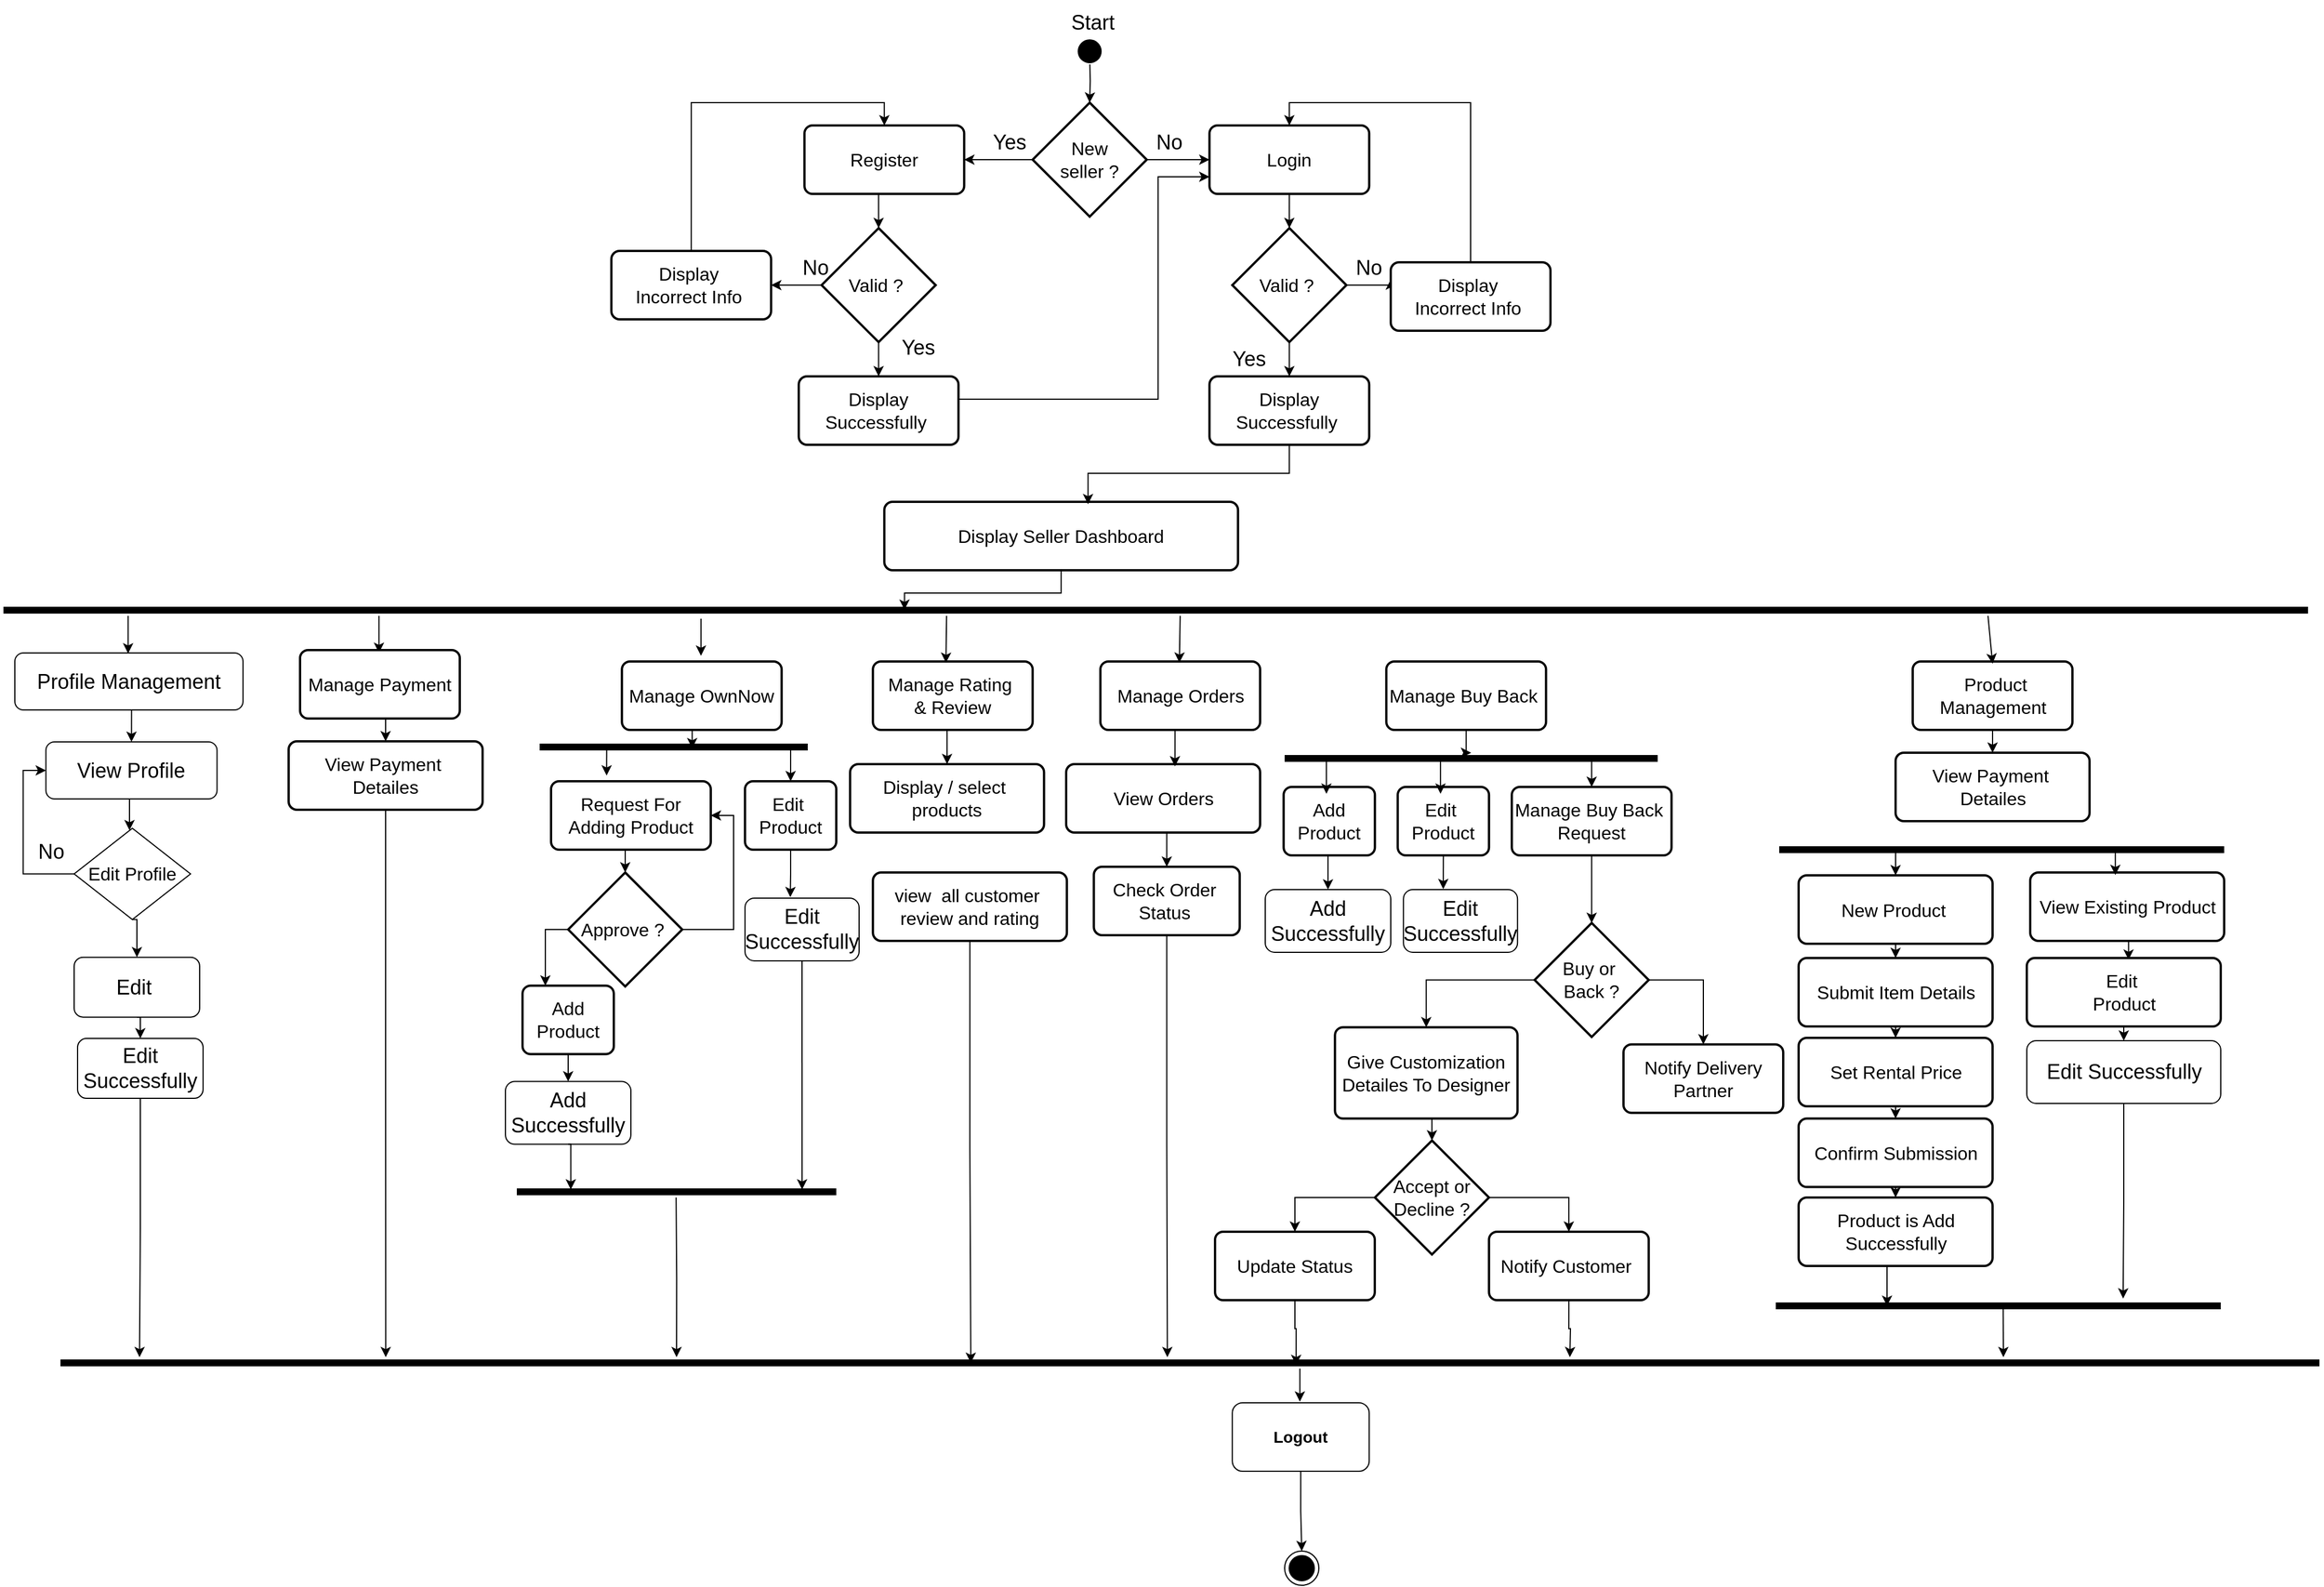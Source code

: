 <mxfile version="24.7.16">
  <diagram name="Page-1" id="Z8kk3zwDixGv1nsTDahD">
    <mxGraphModel dx="2023" dy="1713" grid="1" gridSize="10" guides="1" tooltips="1" connect="1" arrows="1" fold="1" page="1" pageScale="1" pageWidth="850" pageHeight="1100" math="0" shadow="0">
      <root>
        <mxCell id="0" />
        <mxCell id="1" parent="0" />
        <mxCell id="DK-hmXqmkWzHyK4ZF_Vy-1" value="" style="shape=line;html=1;strokeWidth=6;strokeColor=#000000;fillColor=#000000;" vertex="1" parent="1">
          <mxGeometry x="-410" y="520" width="2020" height="10" as="geometry" />
        </mxCell>
        <mxCell id="DK-hmXqmkWzHyK4ZF_Vy-10" value="" style="shape=line;html=1;strokeWidth=6;strokeColor=#000000;" vertex="1" parent="1">
          <mxGeometry x="-360" y="1180" width="1980" height="10" as="geometry" />
        </mxCell>
        <mxCell id="DK-hmXqmkWzHyK4ZF_Vy-46" style="edgeStyle=orthogonalEdgeStyle;rounded=0;orthogonalLoop=1;jettySize=auto;html=1;exitX=0.5;exitY=1;exitDx=0;exitDy=0;entryX=0.5;entryY=0;entryDx=0;entryDy=0;" edge="1" parent="1" source="DK-hmXqmkWzHyK4ZF_Vy-47" target="DK-hmXqmkWzHyK4ZF_Vy-101">
          <mxGeometry relative="1" as="geometry" />
        </mxCell>
        <mxCell id="DK-hmXqmkWzHyK4ZF_Vy-47" value="&lt;h3&gt;Logout&lt;/h3&gt;" style="rounded=1;whiteSpace=wrap;html=1;" vertex="1" parent="1">
          <mxGeometry x="667.12" y="1220" width="120" height="60" as="geometry" />
        </mxCell>
        <mxCell id="DK-hmXqmkWzHyK4ZF_Vy-101" value="" style="ellipse;html=1;shape=endState;fillColor=#000000;strokeColor=#000000;" vertex="1" parent="1">
          <mxGeometry x="713" y="1350" width="30" height="30" as="geometry" />
        </mxCell>
        <mxCell id="DK-hmXqmkWzHyK4ZF_Vy-240" style="edgeStyle=orthogonalEdgeStyle;rounded=0;orthogonalLoop=1;jettySize=auto;html=1;exitX=0.5;exitY=1;exitDx=0;exitDy=0;exitPerimeter=0;" edge="1" parent="1" target="DK-hmXqmkWzHyK4ZF_Vy-243">
          <mxGeometry relative="1" as="geometry">
            <mxPoint x="542.12" y="40" as="sourcePoint" />
          </mxGeometry>
        </mxCell>
        <mxCell id="DK-hmXqmkWzHyK4ZF_Vy-241" style="edgeStyle=orthogonalEdgeStyle;rounded=0;orthogonalLoop=1;jettySize=auto;html=1;exitX=0;exitY=0.5;exitDx=0;exitDy=0;exitPerimeter=0;entryX=1;entryY=0.5;entryDx=0;entryDy=0;" edge="1" parent="1" source="DK-hmXqmkWzHyK4ZF_Vy-243" target="DK-hmXqmkWzHyK4ZF_Vy-244">
          <mxGeometry relative="1" as="geometry" />
        </mxCell>
        <mxCell id="DK-hmXqmkWzHyK4ZF_Vy-242" style="edgeStyle=orthogonalEdgeStyle;rounded=0;orthogonalLoop=1;jettySize=auto;html=1;exitX=1;exitY=0.5;exitDx=0;exitDy=0;exitPerimeter=0;entryX=0;entryY=0.5;entryDx=0;entryDy=0;" edge="1" parent="1" source="DK-hmXqmkWzHyK4ZF_Vy-243" target="DK-hmXqmkWzHyK4ZF_Vy-246">
          <mxGeometry relative="1" as="geometry" />
        </mxCell>
        <mxCell id="DK-hmXqmkWzHyK4ZF_Vy-243" value="&lt;font size=&quot;3&quot;&gt;New&lt;/font&gt;&lt;div&gt;&lt;font size=&quot;3&quot;&gt;seller ?&lt;/font&gt;&lt;/div&gt;" style="strokeWidth=2;html=1;shape=mxgraph.flowchart.decision;whiteSpace=wrap;" vertex="1" parent="1">
          <mxGeometry x="492.12" y="80" width="100" height="100" as="geometry" />
        </mxCell>
        <mxCell id="DK-hmXqmkWzHyK4ZF_Vy-244" value="&lt;font size=&quot;3&quot;&gt;Register&lt;/font&gt;" style="rounded=1;whiteSpace=wrap;html=1;absoluteArcSize=1;arcSize=14;strokeWidth=2;" vertex="1" parent="1">
          <mxGeometry x="292.12" y="100" width="140" height="60" as="geometry" />
        </mxCell>
        <mxCell id="DK-hmXqmkWzHyK4ZF_Vy-245" style="edgeStyle=orthogonalEdgeStyle;rounded=0;orthogonalLoop=1;jettySize=auto;html=1;exitX=0.5;exitY=1;exitDx=0;exitDy=0;" edge="1" parent="1" source="DK-hmXqmkWzHyK4ZF_Vy-246" target="DK-hmXqmkWzHyK4ZF_Vy-256">
          <mxGeometry relative="1" as="geometry" />
        </mxCell>
        <mxCell id="DK-hmXqmkWzHyK4ZF_Vy-246" value="&lt;font size=&quot;3&quot;&gt;Login&lt;/font&gt;" style="rounded=1;whiteSpace=wrap;html=1;absoluteArcSize=1;arcSize=14;strokeWidth=2;" vertex="1" parent="1">
          <mxGeometry x="647.12" y="100" width="140" height="60" as="geometry" />
        </mxCell>
        <mxCell id="DK-hmXqmkWzHyK4ZF_Vy-247" style="edgeStyle=orthogonalEdgeStyle;rounded=0;orthogonalLoop=1;jettySize=auto;html=1;exitX=0.5;exitY=1;exitDx=0;exitDy=0;exitPerimeter=0;entryX=0.5;entryY=0;entryDx=0;entryDy=0;" edge="1" parent="1" source="DK-hmXqmkWzHyK4ZF_Vy-249" target="DK-hmXqmkWzHyK4ZF_Vy-251">
          <mxGeometry relative="1" as="geometry" />
        </mxCell>
        <mxCell id="DK-hmXqmkWzHyK4ZF_Vy-248" style="edgeStyle=orthogonalEdgeStyle;rounded=0;orthogonalLoop=1;jettySize=auto;html=1;exitX=0;exitY=0.5;exitDx=0;exitDy=0;exitPerimeter=0;entryX=1;entryY=0.5;entryDx=0;entryDy=0;" edge="1" parent="1" source="DK-hmXqmkWzHyK4ZF_Vy-249" target="DK-hmXqmkWzHyK4ZF_Vy-253">
          <mxGeometry relative="1" as="geometry" />
        </mxCell>
        <mxCell id="DK-hmXqmkWzHyK4ZF_Vy-249" value="&lt;font size=&quot;3&quot;&gt;Valid ?&amp;nbsp;&lt;/font&gt;" style="strokeWidth=2;html=1;shape=mxgraph.flowchart.decision;whiteSpace=wrap;" vertex="1" parent="1">
          <mxGeometry x="307.12" y="190" width="100" height="100" as="geometry" />
        </mxCell>
        <mxCell id="DK-hmXqmkWzHyK4ZF_Vy-250" style="edgeStyle=orthogonalEdgeStyle;rounded=0;orthogonalLoop=1;jettySize=auto;html=1;exitX=1;exitY=0.5;exitDx=0;exitDy=0;entryX=0;entryY=0.75;entryDx=0;entryDy=0;" edge="1" parent="1" source="DK-hmXqmkWzHyK4ZF_Vy-251" target="DK-hmXqmkWzHyK4ZF_Vy-246">
          <mxGeometry relative="1" as="geometry">
            <Array as="points">
              <mxPoint x="602.12" y="340" />
              <mxPoint x="602.12" y="145" />
            </Array>
          </mxGeometry>
        </mxCell>
        <mxCell id="DK-hmXqmkWzHyK4ZF_Vy-251" value="&lt;font size=&quot;3&quot;&gt;Display Successfully&amp;nbsp;&lt;/font&gt;" style="shape=label;html=1;strokeWidth=2;whiteSpace=wrap;rounded=1;arcSize=12;size=0.23;" vertex="1" parent="1">
          <mxGeometry x="287.12" y="320" width="140" height="60" as="geometry" />
        </mxCell>
        <mxCell id="DK-hmXqmkWzHyK4ZF_Vy-252" style="edgeStyle=orthogonalEdgeStyle;rounded=0;orthogonalLoop=1;jettySize=auto;html=1;exitX=0.5;exitY=0;exitDx=0;exitDy=0;entryX=0.5;entryY=0;entryDx=0;entryDy=0;" edge="1" parent="1" source="DK-hmXqmkWzHyK4ZF_Vy-253" target="DK-hmXqmkWzHyK4ZF_Vy-244">
          <mxGeometry relative="1" as="geometry" />
        </mxCell>
        <mxCell id="DK-hmXqmkWzHyK4ZF_Vy-253" value="&lt;font size=&quot;3&quot;&gt;Display&amp;nbsp;&lt;/font&gt;&lt;div&gt;&lt;font size=&quot;3&quot;&gt;Incorrect Info&amp;nbsp;&lt;/font&gt;&lt;/div&gt;" style="shape=label;html=1;strokeWidth=2;whiteSpace=wrap;rounded=1;arcSize=12;size=0.23;" vertex="1" parent="1">
          <mxGeometry x="122.87" y="210" width="140" height="60" as="geometry" />
        </mxCell>
        <mxCell id="DK-hmXqmkWzHyK4ZF_Vy-254" style="edgeStyle=orthogonalEdgeStyle;rounded=0;orthogonalLoop=1;jettySize=auto;html=1;exitX=0.5;exitY=1;exitDx=0;exitDy=0;exitPerimeter=0;entryX=0.5;entryY=0;entryDx=0;entryDy=0;" edge="1" parent="1" source="DK-hmXqmkWzHyK4ZF_Vy-256" target="DK-hmXqmkWzHyK4ZF_Vy-257">
          <mxGeometry relative="1" as="geometry" />
        </mxCell>
        <mxCell id="DK-hmXqmkWzHyK4ZF_Vy-255" style="edgeStyle=orthogonalEdgeStyle;rounded=0;orthogonalLoop=1;jettySize=auto;html=1;exitX=1;exitY=0.5;exitDx=0;exitDy=0;exitPerimeter=0;entryX=0;entryY=0.25;entryDx=0;entryDy=0;" edge="1" parent="1" source="DK-hmXqmkWzHyK4ZF_Vy-256" target="DK-hmXqmkWzHyK4ZF_Vy-259">
          <mxGeometry relative="1" as="geometry" />
        </mxCell>
        <mxCell id="DK-hmXqmkWzHyK4ZF_Vy-256" value="&lt;font size=&quot;3&quot;&gt;Valid ?&amp;nbsp;&lt;/font&gt;" style="strokeWidth=2;html=1;shape=mxgraph.flowchart.decision;whiteSpace=wrap;" vertex="1" parent="1">
          <mxGeometry x="667.12" y="190" width="100" height="100" as="geometry" />
        </mxCell>
        <mxCell id="DK-hmXqmkWzHyK4ZF_Vy-257" value="&lt;font size=&quot;3&quot;&gt;Display Successfully&amp;nbsp;&lt;/font&gt;" style="shape=label;html=1;strokeWidth=2;whiteSpace=wrap;rounded=1;arcSize=12;size=0.23;" vertex="1" parent="1">
          <mxGeometry x="647.12" y="320" width="140" height="60" as="geometry" />
        </mxCell>
        <mxCell id="DK-hmXqmkWzHyK4ZF_Vy-258" style="edgeStyle=orthogonalEdgeStyle;rounded=0;orthogonalLoop=1;jettySize=auto;html=1;exitX=0.5;exitY=0;exitDx=0;exitDy=0;entryX=0.5;entryY=0;entryDx=0;entryDy=0;" edge="1" parent="1" source="DK-hmXqmkWzHyK4ZF_Vy-259" target="DK-hmXqmkWzHyK4ZF_Vy-246">
          <mxGeometry relative="1" as="geometry" />
        </mxCell>
        <mxCell id="DK-hmXqmkWzHyK4ZF_Vy-259" value="&lt;font size=&quot;3&quot;&gt;Display&amp;nbsp;&lt;/font&gt;&lt;div&gt;&lt;font size=&quot;3&quot;&gt;Incorrect Info&amp;nbsp;&lt;/font&gt;&lt;/div&gt;" style="shape=label;html=1;strokeWidth=2;whiteSpace=wrap;rounded=1;arcSize=12;size=0.23;" vertex="1" parent="1">
          <mxGeometry x="806" y="220" width="140" height="60" as="geometry" />
        </mxCell>
        <mxCell id="DK-hmXqmkWzHyK4ZF_Vy-260" style="edgeStyle=orthogonalEdgeStyle;rounded=0;orthogonalLoop=1;jettySize=auto;html=1;exitX=0.5;exitY=1;exitDx=0;exitDy=0;entryX=0.5;entryY=0;entryDx=0;entryDy=0;entryPerimeter=0;" edge="1" parent="1" source="DK-hmXqmkWzHyK4ZF_Vy-244" target="DK-hmXqmkWzHyK4ZF_Vy-249">
          <mxGeometry relative="1" as="geometry" />
        </mxCell>
        <mxCell id="DK-hmXqmkWzHyK4ZF_Vy-261" value="&lt;font style=&quot;font-size: 18px;&quot;&gt;Yes&lt;/font&gt;" style="text;html=1;align=center;verticalAlign=middle;whiteSpace=wrap;rounded=0;" vertex="1" parent="1">
          <mxGeometry x="442.12" y="100" width="60" height="30" as="geometry" />
        </mxCell>
        <mxCell id="DK-hmXqmkWzHyK4ZF_Vy-262" value="&lt;font style=&quot;font-size: 18px;&quot;&gt;No&lt;/font&gt;" style="text;html=1;align=center;verticalAlign=middle;whiteSpace=wrap;rounded=0;" vertex="1" parent="1">
          <mxGeometry x="582.12" y="100" width="60" height="30" as="geometry" />
        </mxCell>
        <mxCell id="DK-hmXqmkWzHyK4ZF_Vy-263" value="&lt;font style=&quot;font-size: 18px;&quot;&gt;Yes&lt;/font&gt;" style="text;html=1;align=center;verticalAlign=middle;whiteSpace=wrap;rounded=0;" vertex="1" parent="1">
          <mxGeometry x="362.12" y="280" width="60" height="30" as="geometry" />
        </mxCell>
        <mxCell id="DK-hmXqmkWzHyK4ZF_Vy-264" value="&lt;font style=&quot;font-size: 18px;&quot;&gt;No&lt;/font&gt;" style="text;html=1;align=center;verticalAlign=middle;whiteSpace=wrap;rounded=0;" vertex="1" parent="1">
          <mxGeometry x="272.12" y="210" width="60" height="30" as="geometry" />
        </mxCell>
        <mxCell id="DK-hmXqmkWzHyK4ZF_Vy-265" value="&lt;font style=&quot;font-size: 18px;&quot;&gt;No&lt;/font&gt;" style="text;html=1;align=center;verticalAlign=middle;whiteSpace=wrap;rounded=0;" vertex="1" parent="1">
          <mxGeometry x="757.12" y="210" width="60" height="30" as="geometry" />
        </mxCell>
        <mxCell id="DK-hmXqmkWzHyK4ZF_Vy-266" value="&lt;font style=&quot;font-size: 18px;&quot;&gt;Yes&lt;/font&gt;" style="text;html=1;align=center;verticalAlign=middle;whiteSpace=wrap;rounded=0;" vertex="1" parent="1">
          <mxGeometry x="652.12" y="290" width="60" height="30" as="geometry" />
        </mxCell>
        <mxCell id="DK-hmXqmkWzHyK4ZF_Vy-267" value="&lt;font size=&quot;3&quot;&gt;Display Seller Dashboard&lt;/font&gt;" style="shape=label;html=1;strokeWidth=2;whiteSpace=wrap;rounded=1;arcSize=12;size=0.23;" vertex="1" parent="1">
          <mxGeometry x="362.12" y="430" width="310" height="60" as="geometry" />
        </mxCell>
        <mxCell id="DK-hmXqmkWzHyK4ZF_Vy-268" style="edgeStyle=orthogonalEdgeStyle;rounded=0;orthogonalLoop=1;jettySize=auto;html=1;exitX=0.5;exitY=1;exitDx=0;exitDy=0;entryX=0.576;entryY=0.035;entryDx=0;entryDy=0;entryPerimeter=0;" edge="1" parent="1" source="DK-hmXqmkWzHyK4ZF_Vy-257" target="DK-hmXqmkWzHyK4ZF_Vy-267">
          <mxGeometry relative="1" as="geometry" />
        </mxCell>
        <mxCell id="DK-hmXqmkWzHyK4ZF_Vy-271" value="" style="ellipse;html=1;shape=startState;fillColor=#000000;strokeColor=#FFFFFF;" vertex="1" parent="1">
          <mxGeometry x="527.12" y="20" width="30" height="30" as="geometry" />
        </mxCell>
        <mxCell id="DK-hmXqmkWzHyK4ZF_Vy-272" value="&lt;font style=&quot;font-size: 18px;&quot;&gt;Start&amp;nbsp;&lt;/font&gt;" style="text;html=1;align=center;verticalAlign=middle;resizable=0;points=[];autosize=1;strokeColor=none;fillColor=none;" vertex="1" parent="1">
          <mxGeometry x="512.12" y="-10" width="70" height="40" as="geometry" />
        </mxCell>
        <mxCell id="DK-hmXqmkWzHyK4ZF_Vy-294" value="&lt;font size=&quot;3&quot;&gt;Manage OwnNow&lt;/font&gt;" style="rounded=1;whiteSpace=wrap;html=1;absoluteArcSize=1;arcSize=14;strokeWidth=2;" vertex="1" parent="1">
          <mxGeometry x="132.12" y="570" width="140" height="60" as="geometry" />
        </mxCell>
        <mxCell id="DK-hmXqmkWzHyK4ZF_Vy-295" value="&lt;font size=&quot;3&quot;&gt;Request For&lt;/font&gt;&lt;div&gt;&lt;font size=&quot;3&quot;&gt;Adding Product&lt;/font&gt;&lt;/div&gt;" style="rounded=1;whiteSpace=wrap;html=1;absoluteArcSize=1;arcSize=14;strokeWidth=2;" vertex="1" parent="1">
          <mxGeometry x="70.0" y="675" width="140" height="60" as="geometry" />
        </mxCell>
        <mxCell id="DK-hmXqmkWzHyK4ZF_Vy-296" style="edgeStyle=orthogonalEdgeStyle;rounded=0;orthogonalLoop=1;jettySize=auto;html=1;exitX=0;exitY=0.5;exitDx=0;exitDy=0;exitPerimeter=0;entryX=0.25;entryY=0;entryDx=0;entryDy=0;" edge="1" parent="1" source="DK-hmXqmkWzHyK4ZF_Vy-298" target="DK-hmXqmkWzHyK4ZF_Vy-299">
          <mxGeometry relative="1" as="geometry">
            <mxPoint x="80" y="850" as="targetPoint" />
          </mxGeometry>
        </mxCell>
        <mxCell id="DK-hmXqmkWzHyK4ZF_Vy-297" style="edgeStyle=orthogonalEdgeStyle;rounded=0;orthogonalLoop=1;jettySize=auto;html=1;exitX=1;exitY=0.5;exitDx=0;exitDy=0;exitPerimeter=0;entryX=1;entryY=0.5;entryDx=0;entryDy=0;" edge="1" parent="1" source="DK-hmXqmkWzHyK4ZF_Vy-298" target="DK-hmXqmkWzHyK4ZF_Vy-295">
          <mxGeometry relative="1" as="geometry" />
        </mxCell>
        <mxCell id="DK-hmXqmkWzHyK4ZF_Vy-298" value="&lt;font size=&quot;3&quot;&gt;Approve ?&amp;nbsp;&lt;/font&gt;" style="strokeWidth=2;html=1;shape=mxgraph.flowchart.decision;whiteSpace=wrap;" vertex="1" parent="1">
          <mxGeometry x="85.0" y="755" width="100" height="100" as="geometry" />
        </mxCell>
        <mxCell id="DK-hmXqmkWzHyK4ZF_Vy-344" style="edgeStyle=orthogonalEdgeStyle;rounded=0;orthogonalLoop=1;jettySize=auto;html=1;exitX=0.5;exitY=1;exitDx=0;exitDy=0;entryX=0.5;entryY=0;entryDx=0;entryDy=0;" edge="1" parent="1" source="DK-hmXqmkWzHyK4ZF_Vy-299" target="DK-hmXqmkWzHyK4ZF_Vy-343">
          <mxGeometry relative="1" as="geometry" />
        </mxCell>
        <mxCell id="DK-hmXqmkWzHyK4ZF_Vy-299" value="&lt;font size=&quot;3&quot;&gt;Add&lt;/font&gt;&lt;div&gt;&lt;font size=&quot;3&quot;&gt;Product&lt;/font&gt;&lt;/div&gt;" style="rounded=1;whiteSpace=wrap;html=1;absoluteArcSize=1;arcSize=14;strokeWidth=2;" vertex="1" parent="1">
          <mxGeometry x="45.0" y="854.25" width="80" height="60" as="geometry" />
        </mxCell>
        <mxCell id="DK-hmXqmkWzHyK4ZF_Vy-300" value="&lt;font size=&quot;3&quot;&gt;Edit&amp;nbsp;&lt;/font&gt;&lt;div&gt;&lt;font size=&quot;3&quot;&gt;Product&lt;/font&gt;&lt;/div&gt;" style="rounded=1;whiteSpace=wrap;html=1;absoluteArcSize=1;arcSize=14;strokeWidth=2;" vertex="1" parent="1">
          <mxGeometry x="240" y="675" width="80" height="60" as="geometry" />
        </mxCell>
        <mxCell id="DK-hmXqmkWzHyK4ZF_Vy-301" style="edgeStyle=orthogonalEdgeStyle;rounded=0;orthogonalLoop=1;jettySize=auto;html=1;exitX=0.5;exitY=1;exitDx=0;exitDy=0;entryX=0.5;entryY=0;entryDx=0;entryDy=0;" edge="1" parent="1" source="DK-hmXqmkWzHyK4ZF_Vy-302" target="DK-hmXqmkWzHyK4ZF_Vy-303">
          <mxGeometry relative="1" as="geometry" />
        </mxCell>
        <mxCell id="DK-hmXqmkWzHyK4ZF_Vy-302" value="&lt;font size=&quot;3&quot;&gt;Manage Rating&amp;nbsp;&lt;/font&gt;&lt;div&gt;&lt;font size=&quot;3&quot;&gt;&amp;amp; Review&lt;/font&gt;&lt;/div&gt;" style="rounded=1;whiteSpace=wrap;html=1;absoluteArcSize=1;arcSize=14;strokeWidth=2;" vertex="1" parent="1">
          <mxGeometry x="352.12" y="570" width="140" height="60" as="geometry" />
        </mxCell>
        <mxCell id="DK-hmXqmkWzHyK4ZF_Vy-303" value="&lt;font size=&quot;3&quot;&gt;Display / select&amp;nbsp;&lt;/font&gt;&lt;div&gt;&lt;font size=&quot;3&quot;&gt;products&lt;/font&gt;&lt;/div&gt;" style="shape=label;html=1;strokeWidth=2;whiteSpace=wrap;rounded=1;arcSize=12;size=0.23;" vertex="1" parent="1">
          <mxGeometry x="332.12" y="660" width="170" height="60" as="geometry" />
        </mxCell>
        <mxCell id="DK-hmXqmkWzHyK4ZF_Vy-304" value="&lt;font size=&quot;3&quot;&gt;Manage Orders&lt;/font&gt;" style="rounded=1;whiteSpace=wrap;html=1;absoluteArcSize=1;arcSize=14;strokeWidth=2;" vertex="1" parent="1">
          <mxGeometry x="551.5" y="570" width="140" height="60" as="geometry" />
        </mxCell>
        <mxCell id="DK-hmXqmkWzHyK4ZF_Vy-358" style="edgeStyle=orthogonalEdgeStyle;rounded=0;orthogonalLoop=1;jettySize=auto;html=1;exitX=0.5;exitY=1;exitDx=0;exitDy=0;entryX=0.5;entryY=0;entryDx=0;entryDy=0;" edge="1" parent="1" source="DK-hmXqmkWzHyK4ZF_Vy-305" target="DK-hmXqmkWzHyK4ZF_Vy-357">
          <mxGeometry relative="1" as="geometry" />
        </mxCell>
        <mxCell id="DK-hmXqmkWzHyK4ZF_Vy-305" value="&lt;font size=&quot;3&quot;&gt;View Orders&lt;/font&gt;" style="shape=label;html=1;strokeWidth=2;whiteSpace=wrap;rounded=1;arcSize=12;size=0.23;" vertex="1" parent="1">
          <mxGeometry x="521.5" y="660" width="170" height="60" as="geometry" />
        </mxCell>
        <mxCell id="DK-hmXqmkWzHyK4ZF_Vy-390" style="edgeStyle=orthogonalEdgeStyle;rounded=0;orthogonalLoop=1;jettySize=auto;html=1;exitX=0.5;exitY=1;exitDx=0;exitDy=0;" edge="1" parent="1" source="DK-hmXqmkWzHyK4ZF_Vy-308" target="DK-hmXqmkWzHyK4ZF_Vy-386">
          <mxGeometry relative="1" as="geometry">
            <mxPoint x="872" y="640" as="targetPoint" />
          </mxGeometry>
        </mxCell>
        <mxCell id="DK-hmXqmkWzHyK4ZF_Vy-308" value="&lt;font size=&quot;3&quot;&gt;Manage Buy Back&amp;nbsp;&lt;/font&gt;" style="rounded=1;whiteSpace=wrap;html=1;absoluteArcSize=1;arcSize=14;strokeWidth=2;" vertex="1" parent="1">
          <mxGeometry x="802.12" y="570" width="140" height="60" as="geometry" />
        </mxCell>
        <mxCell id="DK-hmXqmkWzHyK4ZF_Vy-361" style="edgeStyle=orthogonalEdgeStyle;rounded=0;orthogonalLoop=1;jettySize=auto;html=1;exitX=0;exitY=0.5;exitDx=0;exitDy=0;exitPerimeter=0;entryX=0.5;entryY=0;entryDx=0;entryDy=0;" edge="1" parent="1" source="DK-hmXqmkWzHyK4ZF_Vy-310" target="DK-hmXqmkWzHyK4ZF_Vy-311">
          <mxGeometry relative="1" as="geometry" />
        </mxCell>
        <mxCell id="DK-hmXqmkWzHyK4ZF_Vy-362" style="edgeStyle=orthogonalEdgeStyle;rounded=0;orthogonalLoop=1;jettySize=auto;html=1;exitX=1;exitY=0.5;exitDx=0;exitDy=0;exitPerimeter=0;entryX=0.5;entryY=0;entryDx=0;entryDy=0;" edge="1" parent="1" source="DK-hmXqmkWzHyK4ZF_Vy-310" target="DK-hmXqmkWzHyK4ZF_Vy-317">
          <mxGeometry relative="1" as="geometry" />
        </mxCell>
        <mxCell id="DK-hmXqmkWzHyK4ZF_Vy-310" value="&lt;font size=&quot;3&quot;&gt;Buy or&amp;nbsp;&lt;/font&gt;&lt;div&gt;&lt;font size=&quot;3&quot;&gt;Back ?&lt;/font&gt;&lt;/div&gt;" style="strokeWidth=2;html=1;shape=mxgraph.flowchart.decision;whiteSpace=wrap;" vertex="1" parent="1">
          <mxGeometry x="932.12" y="799.25" width="100" height="100" as="geometry" />
        </mxCell>
        <mxCell id="DK-hmXqmkWzHyK4ZF_Vy-311" value="&lt;font size=&quot;3&quot;&gt;Give Customization Detailes To Designer&lt;/font&gt;" style="rounded=1;whiteSpace=wrap;html=1;absoluteArcSize=1;arcSize=14;strokeWidth=2;" vertex="1" parent="1">
          <mxGeometry x="757.12" y="890.76" width="160" height="80" as="geometry" />
        </mxCell>
        <mxCell id="DK-hmXqmkWzHyK4ZF_Vy-313" style="edgeStyle=orthogonalEdgeStyle;rounded=0;orthogonalLoop=1;jettySize=auto;html=1;exitX=1;exitY=0.5;exitDx=0;exitDy=0;exitPerimeter=0;entryX=0.5;entryY=0;entryDx=0;entryDy=0;" edge="1" parent="1" source="DK-hmXqmkWzHyK4ZF_Vy-314" target="DK-hmXqmkWzHyK4ZF_Vy-315">
          <mxGeometry relative="1" as="geometry">
            <mxPoint x="953.56" y="1150" as="targetPoint" />
          </mxGeometry>
        </mxCell>
        <mxCell id="DK-hmXqmkWzHyK4ZF_Vy-364" style="edgeStyle=orthogonalEdgeStyle;rounded=0;orthogonalLoop=1;jettySize=auto;html=1;exitX=0;exitY=0.5;exitDx=0;exitDy=0;exitPerimeter=0;entryX=0.5;entryY=0;entryDx=0;entryDy=0;" edge="1" parent="1" source="DK-hmXqmkWzHyK4ZF_Vy-314" target="DK-hmXqmkWzHyK4ZF_Vy-316">
          <mxGeometry relative="1" as="geometry" />
        </mxCell>
        <mxCell id="DK-hmXqmkWzHyK4ZF_Vy-314" value="&lt;font size=&quot;3&quot;&gt;Accept or&lt;/font&gt;&lt;div&gt;&lt;font size=&quot;3&quot;&gt;Decline ?&lt;/font&gt;&lt;/div&gt;" style="strokeWidth=2;html=1;shape=mxgraph.flowchart.decision;whiteSpace=wrap;" vertex="1" parent="1">
          <mxGeometry x="792.12" y="990" width="100" height="100" as="geometry" />
        </mxCell>
        <mxCell id="DK-hmXqmkWzHyK4ZF_Vy-418" style="edgeStyle=orthogonalEdgeStyle;rounded=0;orthogonalLoop=1;jettySize=auto;html=1;exitX=0.5;exitY=1;exitDx=0;exitDy=0;" edge="1" parent="1" source="DK-hmXqmkWzHyK4ZF_Vy-315">
          <mxGeometry relative="1" as="geometry">
            <mxPoint x="963" y="1180" as="targetPoint" />
          </mxGeometry>
        </mxCell>
        <mxCell id="DK-hmXqmkWzHyK4ZF_Vy-315" value="&lt;font size=&quot;3&quot;&gt;Notify Customer&amp;nbsp;&lt;/font&gt;" style="rounded=1;whiteSpace=wrap;html=1;absoluteArcSize=1;arcSize=14;strokeWidth=2;" vertex="1" parent="1">
          <mxGeometry x="892.12" y="1070" width="140" height="60" as="geometry" />
        </mxCell>
        <mxCell id="DK-hmXqmkWzHyK4ZF_Vy-316" value="&lt;font size=&quot;3&quot;&gt;Update Status&lt;/font&gt;" style="rounded=1;whiteSpace=wrap;html=1;absoluteArcSize=1;arcSize=14;strokeWidth=2;" vertex="1" parent="1">
          <mxGeometry x="652" y="1070" width="140" height="60" as="geometry" />
        </mxCell>
        <mxCell id="DK-hmXqmkWzHyK4ZF_Vy-317" value="&lt;font size=&quot;3&quot;&gt;Notify Delivery&lt;/font&gt;&lt;div&gt;&lt;font size=&quot;3&quot;&gt;Partner&lt;/font&gt;&lt;/div&gt;" style="rounded=1;whiteSpace=wrap;html=1;absoluteArcSize=1;arcSize=14;strokeWidth=2;" vertex="1" parent="1">
          <mxGeometry x="1010" y="905.76" width="140" height="60" as="geometry" />
        </mxCell>
        <mxCell id="DK-hmXqmkWzHyK4ZF_Vy-318" value="&lt;font size=&quot;3&quot;&gt;Manage Buy Back&amp;nbsp;&lt;/font&gt;&lt;div&gt;&lt;font size=&quot;3&quot;&gt;Request&lt;/font&gt;&lt;/div&gt;" style="rounded=1;whiteSpace=wrap;html=1;absoluteArcSize=1;arcSize=14;strokeWidth=2;" vertex="1" parent="1">
          <mxGeometry x="912.12" y="680" width="140" height="60" as="geometry" />
        </mxCell>
        <mxCell id="DK-hmXqmkWzHyK4ZF_Vy-381" style="edgeStyle=orthogonalEdgeStyle;rounded=0;orthogonalLoop=1;jettySize=auto;html=1;exitX=0.5;exitY=1;exitDx=0;exitDy=0;entryX=0.5;entryY=0;entryDx=0;entryDy=0;" edge="1" parent="1" source="DK-hmXqmkWzHyK4ZF_Vy-319" target="DK-hmXqmkWzHyK4ZF_Vy-355">
          <mxGeometry relative="1" as="geometry" />
        </mxCell>
        <mxCell id="DK-hmXqmkWzHyK4ZF_Vy-319" value="&lt;font size=&quot;3&quot;&gt;Add&lt;/font&gt;&lt;div&gt;&lt;font size=&quot;3&quot;&gt;Product&lt;/font&gt;&lt;/div&gt;" style="rounded=1;whiteSpace=wrap;html=1;absoluteArcSize=1;arcSize=14;strokeWidth=2;" vertex="1" parent="1">
          <mxGeometry x="712.12" y="680" width="80" height="60" as="geometry" />
        </mxCell>
        <mxCell id="DK-hmXqmkWzHyK4ZF_Vy-320" value="&lt;font size=&quot;3&quot;&gt;Edit&amp;nbsp;&lt;/font&gt;&lt;div&gt;&lt;font size=&quot;3&quot;&gt;Product&lt;/font&gt;&lt;/div&gt;" style="rounded=1;whiteSpace=wrap;html=1;absoluteArcSize=1;arcSize=14;strokeWidth=2;" vertex="1" parent="1">
          <mxGeometry x="812.12" y="680" width="80" height="60" as="geometry" />
        </mxCell>
        <mxCell id="DK-hmXqmkWzHyK4ZF_Vy-365" style="edgeStyle=orthogonalEdgeStyle;rounded=0;orthogonalLoop=1;jettySize=auto;html=1;exitX=0.5;exitY=1;exitDx=0;exitDy=0;entryX=0.5;entryY=0;entryDx=0;entryDy=0;" edge="1" parent="1" source="DK-hmXqmkWzHyK4ZF_Vy-321" target="DK-hmXqmkWzHyK4ZF_Vy-322">
          <mxGeometry relative="1" as="geometry" />
        </mxCell>
        <mxCell id="DK-hmXqmkWzHyK4ZF_Vy-321" value="&lt;font size=&quot;3&quot;&gt;&amp;nbsp;Product Management&lt;/font&gt;" style="rounded=1;whiteSpace=wrap;html=1;absoluteArcSize=1;arcSize=14;strokeWidth=2;" vertex="1" parent="1">
          <mxGeometry x="1263.5" y="570" width="140" height="60" as="geometry" />
        </mxCell>
        <mxCell id="DK-hmXqmkWzHyK4ZF_Vy-322" value="&lt;font size=&quot;3&quot;&gt;View Payment&amp;nbsp;&lt;br&gt;&lt;/font&gt;&lt;div&gt;&lt;span style=&quot;color: rgba(0, 0, 0, 0); font-family: monospace; font-size: 0px; text-align: start; text-wrap: nowrap; background-color: initial;&quot;&gt;%3CmxGraphModel%3E%3Croot%3E%3CmxCell%20id%3D%220%22%2F%3E%3CmxCell%20id%3D%221%22%20parent%3D%220%22%2F%3E%3CmxCell%20id%3D%222%22%20value%3D%22%22%20style%3D%22shape%3Dline%3Bhtml%3D1%3BstrokeWidth%3D6%3BstrokeColor%3D%23000000%3BfillColor%3D%23000000%3B%22%20vertex%3D%221%22%20parent%3D%221%22%3E%3CmxGeometry%20x%3D%22115%22%20y%3D%22640%22%20width%3D%22180%22%20height%3D%2210%22%20as%3D%22geometry%22%2F%3E%3C%2FmxCell%3E%3C%2Froot%3E%3C%2FmxGraphModel%3E&lt;/span&gt;&lt;span style=&quot;color: rgba(0, 0, 0, 0); font-family: monospace; font-size: 0px; text-align: start; text-wrap: nowrap; background-color: initial;&quot;&gt;%3CmxGraphModel%3E%3Croot%3E%3CmxCell%20id%3D%220%22%2F%3E%3CmxCell%20id%3D%221%22%20parent%3D%220%22%2F%3E%3CmxCell%20id%3D%222%22%20value%3D%22%22%20style%3D%22shape%3Dline%3Bhtml%3D1%3BstrokeWidth%3D6%3BstrokeColor%3D%23000000%3BfillColor%3D%23000000%3B%22%20vertex%3D%221%22%20parent%3D%221%22%3E%3CmxGeometry%20x%3D%22115%22%20y%3D%22640%22%20width%3D%22180%22%20height%3D%2210%22%20as%3D%22geometry%22%2F%3E%3C%2FmxCell%3E%3C%2Froot%3E%3C%2FmxGraphModel%3E&lt;/span&gt;&lt;font size=&quot;3&quot;&gt;Detailes&lt;/font&gt;&lt;/div&gt;" style="shape=label;html=1;strokeWidth=2;whiteSpace=wrap;rounded=1;arcSize=12;size=0.23;" vertex="1" parent="1">
          <mxGeometry x="1248.5" y="650" width="170" height="60" as="geometry" />
        </mxCell>
        <mxCell id="DK-hmXqmkWzHyK4ZF_Vy-323" style="edgeStyle=orthogonalEdgeStyle;rounded=0;orthogonalLoop=1;jettySize=auto;html=1;exitX=0.5;exitY=1;exitDx=0;exitDy=0;entryX=0.5;entryY=0;entryDx=0;entryDy=0;entryPerimeter=0;" edge="1" parent="1" source="DK-hmXqmkWzHyK4ZF_Vy-295" target="DK-hmXqmkWzHyK4ZF_Vy-298">
          <mxGeometry relative="1" as="geometry" />
        </mxCell>
        <mxCell id="DK-hmXqmkWzHyK4ZF_Vy-324" style="edgeStyle=orthogonalEdgeStyle;rounded=0;orthogonalLoop=1;jettySize=auto;html=1;exitX=0.5;exitY=1;exitDx=0;exitDy=0;entryX=0.561;entryY=0.033;entryDx=0;entryDy=0;entryPerimeter=0;" edge="1" parent="1" source="DK-hmXqmkWzHyK4ZF_Vy-304" target="DK-hmXqmkWzHyK4ZF_Vy-305">
          <mxGeometry relative="1" as="geometry" />
        </mxCell>
        <mxCell id="DK-hmXqmkWzHyK4ZF_Vy-326" style="edgeStyle=orthogonalEdgeStyle;rounded=0;orthogonalLoop=1;jettySize=auto;html=1;exitX=0.5;exitY=1;exitDx=0;exitDy=0;entryX=0.5;entryY=0;entryDx=0;entryDy=0;entryPerimeter=0;" edge="1" parent="1" source="DK-hmXqmkWzHyK4ZF_Vy-318" target="DK-hmXqmkWzHyK4ZF_Vy-310">
          <mxGeometry relative="1" as="geometry" />
        </mxCell>
        <mxCell id="DK-hmXqmkWzHyK4ZF_Vy-343" value="&lt;span style=&quot;font-size: 18px;&quot;&gt;Add Successfully&lt;/span&gt;" style="rounded=1;whiteSpace=wrap;html=1;" vertex="1" parent="1">
          <mxGeometry x="30" y="938.26" width="110" height="55" as="geometry" />
        </mxCell>
        <mxCell id="DK-hmXqmkWzHyK4ZF_Vy-345" value="&lt;span style=&quot;font-size: 18px;&quot;&gt;Edit Successfully&lt;/span&gt;" style="rounded=1;whiteSpace=wrap;html=1;" vertex="1" parent="1">
          <mxGeometry x="240" y="777.5" width="100" height="55" as="geometry" />
        </mxCell>
        <mxCell id="DK-hmXqmkWzHyK4ZF_Vy-346" style="edgeStyle=orthogonalEdgeStyle;rounded=0;orthogonalLoop=1;jettySize=auto;html=1;exitX=0.5;exitY=1;exitDx=0;exitDy=0;entryX=0.397;entryY=-0.016;entryDx=0;entryDy=0;entryPerimeter=0;" edge="1" parent="1" source="DK-hmXqmkWzHyK4ZF_Vy-300" target="DK-hmXqmkWzHyK4ZF_Vy-345">
          <mxGeometry relative="1" as="geometry" />
        </mxCell>
        <mxCell id="DK-hmXqmkWzHyK4ZF_Vy-351" style="edgeStyle=orthogonalEdgeStyle;rounded=0;orthogonalLoop=1;jettySize=auto;html=1;exitX=0.75;exitY=0.5;exitDx=0;exitDy=0;exitPerimeter=0;entryX=0.5;entryY=0;entryDx=0;entryDy=0;" edge="1" parent="1" source="DK-hmXqmkWzHyK4ZF_Vy-347" target="DK-hmXqmkWzHyK4ZF_Vy-300">
          <mxGeometry relative="1" as="geometry">
            <Array as="points">
              <mxPoint x="280" y="645" />
            </Array>
          </mxGeometry>
        </mxCell>
        <mxCell id="DK-hmXqmkWzHyK4ZF_Vy-412" style="edgeStyle=orthogonalEdgeStyle;rounded=0;orthogonalLoop=1;jettySize=auto;html=1;exitX=0.25;exitY=0.5;exitDx=0;exitDy=0;exitPerimeter=0;" edge="1" parent="1" source="DK-hmXqmkWzHyK4ZF_Vy-347">
          <mxGeometry relative="1" as="geometry">
            <mxPoint x="118.714" y="670" as="targetPoint" />
          </mxGeometry>
        </mxCell>
        <mxCell id="DK-hmXqmkWzHyK4ZF_Vy-347" value="" style="shape=line;html=1;strokeWidth=6;strokeColor=#000000;fillColor=#000000;" vertex="1" parent="1">
          <mxGeometry x="60" y="640" width="235" height="10" as="geometry" />
        </mxCell>
        <mxCell id="DK-hmXqmkWzHyK4ZF_Vy-348" style="edgeStyle=orthogonalEdgeStyle;rounded=0;orthogonalLoop=1;jettySize=auto;html=1;exitX=0.5;exitY=1;exitDx=0;exitDy=0;entryX=0.569;entryY=0.606;entryDx=0;entryDy=0;entryPerimeter=0;" edge="1" parent="1" source="DK-hmXqmkWzHyK4ZF_Vy-294" target="DK-hmXqmkWzHyK4ZF_Vy-347">
          <mxGeometry relative="1" as="geometry" />
        </mxCell>
        <mxCell id="DK-hmXqmkWzHyK4ZF_Vy-354" value="&lt;font size=&quot;3&quot;&gt;view&amp;nbsp; all customer&amp;nbsp;&lt;/font&gt;&lt;div&gt;&lt;font size=&quot;3&quot;&gt;review and rating&lt;/font&gt;&lt;/div&gt;" style="shape=label;html=1;strokeWidth=2;whiteSpace=wrap;rounded=1;arcSize=12;size=0.23;" vertex="1" parent="1">
          <mxGeometry x="352.12" y="755" width="170" height="60" as="geometry" />
        </mxCell>
        <mxCell id="DK-hmXqmkWzHyK4ZF_Vy-355" value="&lt;span style=&quot;font-size: 18px;&quot;&gt;Add Successfully&lt;/span&gt;" style="rounded=1;whiteSpace=wrap;html=1;" vertex="1" parent="1">
          <mxGeometry x="696" y="770" width="110" height="55" as="geometry" />
        </mxCell>
        <mxCell id="DK-hmXqmkWzHyK4ZF_Vy-357" value="&lt;font size=&quot;3&quot;&gt;Check Order&amp;nbsp;&lt;/font&gt;&lt;div&gt;&lt;font size=&quot;3&quot;&gt;Status&amp;nbsp;&lt;/font&gt;&lt;/div&gt;" style="shape=label;html=1;strokeWidth=2;whiteSpace=wrap;rounded=1;arcSize=12;size=0.23;" vertex="1" parent="1">
          <mxGeometry x="545.75" y="750" width="127.88" height="60" as="geometry" />
        </mxCell>
        <mxCell id="DK-hmXqmkWzHyK4ZF_Vy-359" value="&lt;span style=&quot;font-size: 18px;&quot;&gt;Edit Successfully&lt;/span&gt;" style="rounded=1;whiteSpace=wrap;html=1;" vertex="1" parent="1">
          <mxGeometry x="817.12" y="770" width="100" height="55" as="geometry" />
        </mxCell>
        <mxCell id="DK-hmXqmkWzHyK4ZF_Vy-363" style="edgeStyle=orthogonalEdgeStyle;rounded=0;orthogonalLoop=1;jettySize=auto;html=1;exitX=0.5;exitY=1;exitDx=0;exitDy=0;entryX=0.5;entryY=0;entryDx=0;entryDy=0;entryPerimeter=0;" edge="1" parent="1" source="DK-hmXqmkWzHyK4ZF_Vy-311" target="DK-hmXqmkWzHyK4ZF_Vy-314">
          <mxGeometry relative="1" as="geometry" />
        </mxCell>
        <mxCell id="DK-hmXqmkWzHyK4ZF_Vy-368" style="edgeStyle=orthogonalEdgeStyle;rounded=0;orthogonalLoop=1;jettySize=auto;html=1;exitX=0.25;exitY=0.5;exitDx=0;exitDy=0;exitPerimeter=0;entryX=0.5;entryY=0;entryDx=0;entryDy=0;" edge="1" parent="1" source="DK-hmXqmkWzHyK4ZF_Vy-366" target="DK-hmXqmkWzHyK4ZF_Vy-367">
          <mxGeometry relative="1" as="geometry" />
        </mxCell>
        <mxCell id="DK-hmXqmkWzHyK4ZF_Vy-366" value="" style="shape=line;html=1;strokeWidth=6;strokeColor=#000000;fillColor=#000000;" vertex="1" parent="1">
          <mxGeometry x="1146.5" y="730" width="390" height="10" as="geometry" />
        </mxCell>
        <mxCell id="DK-hmXqmkWzHyK4ZF_Vy-372" style="edgeStyle=orthogonalEdgeStyle;rounded=0;orthogonalLoop=1;jettySize=auto;html=1;exitX=0.5;exitY=1;exitDx=0;exitDy=0;entryX=0.5;entryY=0;entryDx=0;entryDy=0;" edge="1" parent="1" source="DK-hmXqmkWzHyK4ZF_Vy-367" target="DK-hmXqmkWzHyK4ZF_Vy-371">
          <mxGeometry relative="1" as="geometry" />
        </mxCell>
        <mxCell id="DK-hmXqmkWzHyK4ZF_Vy-367" value="&lt;font size=&quot;3&quot;&gt;New Product&amp;nbsp;&lt;/font&gt;" style="shape=label;html=1;strokeWidth=2;whiteSpace=wrap;rounded=1;arcSize=12;size=0.23;" vertex="1" parent="1">
          <mxGeometry x="1163.5" y="757.5" width="170" height="60" as="geometry" />
        </mxCell>
        <mxCell id="DK-hmXqmkWzHyK4ZF_Vy-369" value="&lt;font size=&quot;3&quot;&gt;View Existing Product&lt;/font&gt;" style="shape=label;html=1;strokeWidth=2;whiteSpace=wrap;rounded=1;arcSize=12;size=0.23;" vertex="1" parent="1">
          <mxGeometry x="1366.5" y="755" width="170" height="60" as="geometry" />
        </mxCell>
        <mxCell id="DK-hmXqmkWzHyK4ZF_Vy-370" style="edgeStyle=orthogonalEdgeStyle;rounded=0;orthogonalLoop=1;jettySize=auto;html=1;exitX=0.75;exitY=0.5;exitDx=0;exitDy=0;exitPerimeter=0;entryX=0.439;entryY=0.037;entryDx=0;entryDy=0;entryPerimeter=0;" edge="1" parent="1" source="DK-hmXqmkWzHyK4ZF_Vy-366" target="DK-hmXqmkWzHyK4ZF_Vy-369">
          <mxGeometry relative="1" as="geometry" />
        </mxCell>
        <mxCell id="DK-hmXqmkWzHyK4ZF_Vy-374" style="edgeStyle=orthogonalEdgeStyle;rounded=0;orthogonalLoop=1;jettySize=auto;html=1;exitX=0.5;exitY=1;exitDx=0;exitDy=0;entryX=0.5;entryY=0;entryDx=0;entryDy=0;" edge="1" parent="1" source="DK-hmXqmkWzHyK4ZF_Vy-371" target="DK-hmXqmkWzHyK4ZF_Vy-373">
          <mxGeometry relative="1" as="geometry" />
        </mxCell>
        <mxCell id="DK-hmXqmkWzHyK4ZF_Vy-371" value="&lt;font size=&quot;3&quot;&gt;Submit Item Details&lt;/font&gt;" style="shape=label;html=1;strokeWidth=2;whiteSpace=wrap;rounded=1;arcSize=12;size=0.23;" vertex="1" parent="1">
          <mxGeometry x="1163.5" y="830" width="170" height="60" as="geometry" />
        </mxCell>
        <mxCell id="DK-hmXqmkWzHyK4ZF_Vy-376" style="edgeStyle=orthogonalEdgeStyle;rounded=0;orthogonalLoop=1;jettySize=auto;html=1;exitX=0.5;exitY=1;exitDx=0;exitDy=0;entryX=0.5;entryY=0;entryDx=0;entryDy=0;" edge="1" parent="1" source="DK-hmXqmkWzHyK4ZF_Vy-373" target="DK-hmXqmkWzHyK4ZF_Vy-375">
          <mxGeometry relative="1" as="geometry" />
        </mxCell>
        <mxCell id="DK-hmXqmkWzHyK4ZF_Vy-373" value="&lt;font size=&quot;3&quot;&gt;Set Rental Price&lt;/font&gt;" style="shape=label;html=1;strokeWidth=2;whiteSpace=wrap;rounded=1;arcSize=12;size=0.23;" vertex="1" parent="1">
          <mxGeometry x="1163.5" y="900" width="170" height="60" as="geometry" />
        </mxCell>
        <mxCell id="DK-hmXqmkWzHyK4ZF_Vy-378" style="edgeStyle=orthogonalEdgeStyle;rounded=0;orthogonalLoop=1;jettySize=auto;html=1;exitX=0.5;exitY=1;exitDx=0;exitDy=0;entryX=0.5;entryY=0;entryDx=0;entryDy=0;" edge="1" parent="1" source="DK-hmXqmkWzHyK4ZF_Vy-375" target="DK-hmXqmkWzHyK4ZF_Vy-377">
          <mxGeometry relative="1" as="geometry" />
        </mxCell>
        <mxCell id="DK-hmXqmkWzHyK4ZF_Vy-375" value="&lt;font size=&quot;3&quot;&gt;Confirm Submission&lt;/font&gt;" style="shape=label;html=1;strokeWidth=2;whiteSpace=wrap;rounded=1;arcSize=12;size=0.23;" vertex="1" parent="1">
          <mxGeometry x="1163.5" y="970.76" width="170" height="60" as="geometry" />
        </mxCell>
        <mxCell id="DK-hmXqmkWzHyK4ZF_Vy-377" value="&lt;font size=&quot;3&quot;&gt;Product is Add Successfully&lt;/font&gt;" style="shape=label;html=1;strokeWidth=2;whiteSpace=wrap;rounded=1;arcSize=12;size=0.23;" vertex="1" parent="1">
          <mxGeometry x="1163.5" y="1040" width="170" height="60" as="geometry" />
        </mxCell>
        <mxCell id="DK-hmXqmkWzHyK4ZF_Vy-380" style="edgeStyle=orthogonalEdgeStyle;rounded=0;orthogonalLoop=1;jettySize=auto;html=1;exitX=0.5;exitY=1;exitDx=0;exitDy=0;entryX=0.506;entryY=0.152;entryDx=0;entryDy=0;entryPerimeter=0;" edge="1" parent="1" source="DK-hmXqmkWzHyK4ZF_Vy-369">
          <mxGeometry relative="1" as="geometry">
            <mxPoint x="1452.7" y="831.52" as="targetPoint" />
          </mxGeometry>
        </mxCell>
        <mxCell id="DK-hmXqmkWzHyK4ZF_Vy-382" style="edgeStyle=orthogonalEdgeStyle;rounded=0;orthogonalLoop=1;jettySize=auto;html=1;exitX=0.5;exitY=1;exitDx=0;exitDy=0;entryX=0.349;entryY=-0.007;entryDx=0;entryDy=0;entryPerimeter=0;" edge="1" parent="1" source="DK-hmXqmkWzHyK4ZF_Vy-320" target="DK-hmXqmkWzHyK4ZF_Vy-359">
          <mxGeometry relative="1" as="geometry" />
        </mxCell>
        <mxCell id="DK-hmXqmkWzHyK4ZF_Vy-385" style="edgeStyle=orthogonalEdgeStyle;rounded=0;orthogonalLoop=1;jettySize=auto;html=1;exitX=0.5;exitY=1;exitDx=0;exitDy=0;entryX=0.5;entryY=0;entryDx=0;entryDy=0;" edge="1" parent="1" source="DK-hmXqmkWzHyK4ZF_Vy-383" target="DK-hmXqmkWzHyK4ZF_Vy-384">
          <mxGeometry relative="1" as="geometry" />
        </mxCell>
        <mxCell id="DK-hmXqmkWzHyK4ZF_Vy-383" value="&lt;font size=&quot;3&quot;&gt;Edit&amp;nbsp;&lt;/font&gt;&lt;div&gt;&lt;font size=&quot;3&quot;&gt;Product&lt;/font&gt;&lt;/div&gt;" style="rounded=1;whiteSpace=wrap;html=1;absoluteArcSize=1;arcSize=14;strokeWidth=2;" vertex="1" parent="1">
          <mxGeometry x="1363.5" y="830" width="170" height="60" as="geometry" />
        </mxCell>
        <mxCell id="DK-hmXqmkWzHyK4ZF_Vy-398" style="edgeStyle=orthogonalEdgeStyle;rounded=0;orthogonalLoop=1;jettySize=auto;html=1;exitX=0.5;exitY=1;exitDx=0;exitDy=0;" edge="1" parent="1" source="DK-hmXqmkWzHyK4ZF_Vy-384">
          <mxGeometry relative="1" as="geometry">
            <mxPoint x="1447.929" y="1128.571" as="targetPoint" />
          </mxGeometry>
        </mxCell>
        <mxCell id="DK-hmXqmkWzHyK4ZF_Vy-384" value="&lt;span style=&quot;font-size: 18px;&quot;&gt;Edit Successfully&lt;/span&gt;" style="rounded=1;whiteSpace=wrap;html=1;" vertex="1" parent="1">
          <mxGeometry x="1363.5" y="902.5" width="170" height="55" as="geometry" />
        </mxCell>
        <mxCell id="DK-hmXqmkWzHyK4ZF_Vy-442" style="edgeStyle=orthogonalEdgeStyle;rounded=0;orthogonalLoop=1;jettySize=auto;html=1;exitX=0.75;exitY=0.5;exitDx=0;exitDy=0;exitPerimeter=0;entryX=0.5;entryY=0;entryDx=0;entryDy=0;" edge="1" parent="1" source="DK-hmXqmkWzHyK4ZF_Vy-386" target="DK-hmXqmkWzHyK4ZF_Vy-318">
          <mxGeometry relative="1" as="geometry" />
        </mxCell>
        <mxCell id="DK-hmXqmkWzHyK4ZF_Vy-386" value="" style="shape=line;html=1;strokeWidth=6;strokeColor=#000000;fillColor=#000000;" vertex="1" parent="1">
          <mxGeometry x="713" y="650" width="327" height="10" as="geometry" />
        </mxCell>
        <mxCell id="DK-hmXqmkWzHyK4ZF_Vy-391" value="" style="endArrow=classic;html=1;rounded=0;entryX=0.5;entryY=0;entryDx=0;entryDy=0;" edge="1" parent="1">
          <mxGeometry width="50" height="50" relative="1" as="geometry">
            <mxPoint x="-80.83" y="530" as="sourcePoint" />
            <mxPoint x="-80.83" y="562.5" as="targetPoint" />
          </mxGeometry>
        </mxCell>
        <mxCell id="DK-hmXqmkWzHyK4ZF_Vy-392" value="" style="endArrow=classic;html=1;rounded=0;entryX=0.5;entryY=0;entryDx=0;entryDy=0;" edge="1" parent="1">
          <mxGeometry width="50" height="50" relative="1" as="geometry">
            <mxPoint x="201.41" y="532.5" as="sourcePoint" />
            <mxPoint x="201.41" y="565" as="targetPoint" />
          </mxGeometry>
        </mxCell>
        <mxCell id="DK-hmXqmkWzHyK4ZF_Vy-393" value="" style="endArrow=classic;html=1;rounded=0;entryX=0.457;entryY=0.019;entryDx=0;entryDy=0;entryPerimeter=0;" edge="1" parent="1" target="DK-hmXqmkWzHyK4ZF_Vy-302">
          <mxGeometry width="50" height="50" relative="1" as="geometry">
            <mxPoint x="416.7" y="530" as="sourcePoint" />
            <mxPoint x="416.7" y="562.5" as="targetPoint" />
          </mxGeometry>
        </mxCell>
        <mxCell id="DK-hmXqmkWzHyK4ZF_Vy-396" value="" style="shape=line;html=1;strokeWidth=6;strokeColor=#000000;fillColor=#000000;" vertex="1" parent="1">
          <mxGeometry x="1143.5" y="1130" width="390" height="10" as="geometry" />
        </mxCell>
        <mxCell id="DK-hmXqmkWzHyK4ZF_Vy-397" style="edgeStyle=orthogonalEdgeStyle;rounded=0;orthogonalLoop=1;jettySize=auto;html=1;exitX=0.5;exitY=1;exitDx=0;exitDy=0;entryX=0.25;entryY=0.5;entryDx=0;entryDy=0;entryPerimeter=0;" edge="1" parent="1" source="DK-hmXqmkWzHyK4ZF_Vy-377" target="DK-hmXqmkWzHyK4ZF_Vy-396">
          <mxGeometry relative="1" as="geometry" />
        </mxCell>
        <mxCell id="DK-hmXqmkWzHyK4ZF_Vy-400" value="" style="endArrow=classic;html=1;rounded=0;entryX=0.5;entryY=0;entryDx=0;entryDy=0;exitX=0.545;exitY=0.783;exitDx=0;exitDy=0;exitPerimeter=0;" edge="1" parent="1">
          <mxGeometry width="50" height="50" relative="1" as="geometry">
            <mxPoint x="1329.5" y="530" as="sourcePoint" />
            <mxPoint x="1333.5" y="572" as="targetPoint" />
          </mxGeometry>
        </mxCell>
        <mxCell id="DK-hmXqmkWzHyK4ZF_Vy-401" style="edgeStyle=orthogonalEdgeStyle;rounded=0;orthogonalLoop=1;jettySize=auto;html=1;exitX=0.5;exitY=1;exitDx=0;exitDy=0;entryX=0.391;entryY=0.467;entryDx=0;entryDy=0;entryPerimeter=0;" edge="1" parent="1" source="DK-hmXqmkWzHyK4ZF_Vy-267" target="DK-hmXqmkWzHyK4ZF_Vy-1">
          <mxGeometry relative="1" as="geometry" />
        </mxCell>
        <mxCell id="DK-hmXqmkWzHyK4ZF_Vy-405" style="edgeStyle=orthogonalEdgeStyle;rounded=0;orthogonalLoop=1;jettySize=auto;html=1;exitX=0.5;exitY=1;exitDx=0;exitDy=0;entryX=0.5;entryY=0;entryDx=0;entryDy=0;" edge="1" parent="1">
          <mxGeometry relative="1" as="geometry">
            <mxPoint x="726.35" y="1190" as="sourcePoint" />
            <mxPoint x="726.35" y="1219" as="targetPoint" />
          </mxGeometry>
        </mxCell>
        <mxCell id="DK-hmXqmkWzHyK4ZF_Vy-406" value="" style="endArrow=classic;html=1;rounded=0;entryX=0.457;entryY=0.019;entryDx=0;entryDy=0;entryPerimeter=0;" edge="1" parent="1">
          <mxGeometry width="50" height="50" relative="1" as="geometry">
            <mxPoint x="621.43" y="530" as="sourcePoint" />
            <mxPoint x="620.73" y="571" as="targetPoint" />
          </mxGeometry>
        </mxCell>
        <mxCell id="DK-hmXqmkWzHyK4ZF_Vy-407" style="edgeStyle=orthogonalEdgeStyle;rounded=0;orthogonalLoop=1;jettySize=auto;html=1;exitX=0.5;exitY=1;exitDx=0;exitDy=0;entryX=0.403;entryY=0.5;entryDx=0;entryDy=0;entryPerimeter=0;" edge="1" parent="1" source="DK-hmXqmkWzHyK4ZF_Vy-354" target="DK-hmXqmkWzHyK4ZF_Vy-10">
          <mxGeometry relative="1" as="geometry" />
        </mxCell>
        <mxCell id="DK-hmXqmkWzHyK4ZF_Vy-409" style="edgeStyle=orthogonalEdgeStyle;rounded=0;orthogonalLoop=1;jettySize=auto;html=1;exitX=0.5;exitY=1;exitDx=0;exitDy=0;entryX=0.49;entryY=0;entryDx=0;entryDy=0;entryPerimeter=0;" edge="1" parent="1" source="DK-hmXqmkWzHyK4ZF_Vy-357" target="DK-hmXqmkWzHyK4ZF_Vy-10">
          <mxGeometry relative="1" as="geometry" />
        </mxCell>
        <mxCell id="DK-hmXqmkWzHyK4ZF_Vy-411" value="" style="shape=line;html=1;strokeWidth=6;strokeColor=#000000;fillColor=#000000;" vertex="1" parent="1">
          <mxGeometry x="40" y="1030" width="280" height="10" as="geometry" />
        </mxCell>
        <mxCell id="DK-hmXqmkWzHyK4ZF_Vy-413" style="edgeStyle=orthogonalEdgeStyle;rounded=0;orthogonalLoop=1;jettySize=auto;html=1;exitX=0.5;exitY=1;exitDx=0;exitDy=0;entryX=0.169;entryY=0.3;entryDx=0;entryDy=0;entryPerimeter=0;" edge="1" parent="1" source="DK-hmXqmkWzHyK4ZF_Vy-343" target="DK-hmXqmkWzHyK4ZF_Vy-411">
          <mxGeometry relative="1" as="geometry" />
        </mxCell>
        <mxCell id="DK-hmXqmkWzHyK4ZF_Vy-414" style="edgeStyle=orthogonalEdgeStyle;rounded=0;orthogonalLoop=1;jettySize=auto;html=1;exitX=0.5;exitY=1;exitDx=0;exitDy=0;entryX=0.893;entryY=0.3;entryDx=0;entryDy=0;entryPerimeter=0;" edge="1" parent="1" source="DK-hmXqmkWzHyK4ZF_Vy-345" target="DK-hmXqmkWzHyK4ZF_Vy-411">
          <mxGeometry relative="1" as="geometry" />
        </mxCell>
        <mxCell id="DK-hmXqmkWzHyK4ZF_Vy-415" style="edgeStyle=orthogonalEdgeStyle;rounded=0;orthogonalLoop=1;jettySize=auto;html=1;exitX=0.5;exitY=1;exitDx=0;exitDy=0;" edge="1" parent="1">
          <mxGeometry relative="1" as="geometry">
            <mxPoint x="179.62" y="1040" as="sourcePoint" />
            <mxPoint x="180" y="1180" as="targetPoint" />
          </mxGeometry>
        </mxCell>
        <mxCell id="DK-hmXqmkWzHyK4ZF_Vy-417" style="edgeStyle=orthogonalEdgeStyle;rounded=0;orthogonalLoop=1;jettySize=auto;html=1;exitX=0.5;exitY=1;exitDx=0;exitDy=0;entryX=0.547;entryY=0.689;entryDx=0;entryDy=0;entryPerimeter=0;" edge="1" parent="1" source="DK-hmXqmkWzHyK4ZF_Vy-316" target="DK-hmXqmkWzHyK4ZF_Vy-10">
          <mxGeometry relative="1" as="geometry" />
        </mxCell>
        <mxCell id="DK-hmXqmkWzHyK4ZF_Vy-423" style="edgeStyle=orthogonalEdgeStyle;rounded=0;orthogonalLoop=1;jettySize=auto;html=1;exitX=0.5;exitY=1;exitDx=0;exitDy=0;entryX=0.5;entryY=0;entryDx=0;entryDy=0;" edge="1" parent="1" source="DK-hmXqmkWzHyK4ZF_Vy-419" target="DK-hmXqmkWzHyK4ZF_Vy-420">
          <mxGeometry relative="1" as="geometry" />
        </mxCell>
        <mxCell id="DK-hmXqmkWzHyK4ZF_Vy-419" value="&lt;font size=&quot;3&quot;&gt;Manage Payment&lt;/font&gt;" style="rounded=1;whiteSpace=wrap;html=1;absoluteArcSize=1;arcSize=14;strokeWidth=2;" vertex="1" parent="1">
          <mxGeometry x="-150" y="560" width="140" height="60" as="geometry" />
        </mxCell>
        <mxCell id="DK-hmXqmkWzHyK4ZF_Vy-420" value="&lt;font size=&quot;3&quot;&gt;View Payment&amp;nbsp;&lt;/font&gt;&lt;div&gt;&lt;font size=&quot;3&quot;&gt;Detailes&lt;/font&gt;&lt;/div&gt;" style="shape=label;html=1;strokeWidth=2;whiteSpace=wrap;rounded=1;arcSize=12;size=0.23;" vertex="1" parent="1">
          <mxGeometry x="-160" y="640" width="170" height="60" as="geometry" />
        </mxCell>
        <mxCell id="DK-hmXqmkWzHyK4ZF_Vy-427" style="edgeStyle=orthogonalEdgeStyle;rounded=0;orthogonalLoop=1;jettySize=auto;html=1;exitX=0.5;exitY=1;exitDx=0;exitDy=0;entryX=0.144;entryY=0;entryDx=0;entryDy=0;entryPerimeter=0;" edge="1" parent="1" source="DK-hmXqmkWzHyK4ZF_Vy-420" target="DK-hmXqmkWzHyK4ZF_Vy-10">
          <mxGeometry relative="1" as="geometry" />
        </mxCell>
        <mxCell id="DK-hmXqmkWzHyK4ZF_Vy-428" style="edgeStyle=orthogonalEdgeStyle;rounded=0;orthogonalLoop=1;jettySize=auto;html=1;exitX=0.5;exitY=1;exitDx=0;exitDy=0;entryX=0.5;entryY=0;entryDx=0;entryDy=0;" edge="1" parent="1" source="DK-hmXqmkWzHyK4ZF_Vy-429" target="DK-hmXqmkWzHyK4ZF_Vy-432">
          <mxGeometry relative="1" as="geometry" />
        </mxCell>
        <mxCell id="DK-hmXqmkWzHyK4ZF_Vy-429" value="&lt;h3&gt;&lt;span style=&quot;font-size: 18px; font-weight: 400;&quot;&gt;Profile Management&lt;/span&gt;&lt;/h3&gt;" style="rounded=1;whiteSpace=wrap;html=1;" vertex="1" parent="1">
          <mxGeometry x="-400" y="562.5" width="200" height="50" as="geometry" />
        </mxCell>
        <mxCell id="DK-hmXqmkWzHyK4ZF_Vy-430" value="" style="endArrow=classic;html=1;rounded=0;entryX=0.5;entryY=0;entryDx=0;entryDy=0;" edge="1" parent="1">
          <mxGeometry width="50" height="50" relative="1" as="geometry">
            <mxPoint x="-300.71" y="530" as="sourcePoint" />
            <mxPoint x="-300.71" y="563" as="targetPoint" />
          </mxGeometry>
        </mxCell>
        <mxCell id="DK-hmXqmkWzHyK4ZF_Vy-431" style="edgeStyle=orthogonalEdgeStyle;rounded=0;orthogonalLoop=1;jettySize=auto;html=1;exitX=0.5;exitY=1;exitDx=0;exitDy=0;entryX=0.5;entryY=0;entryDx=0;entryDy=0;" edge="1" parent="1" source="DK-hmXqmkWzHyK4ZF_Vy-432">
          <mxGeometry relative="1" as="geometry">
            <mxPoint x="-299.5" y="718" as="targetPoint" />
          </mxGeometry>
        </mxCell>
        <mxCell id="DK-hmXqmkWzHyK4ZF_Vy-432" value="&lt;h3 style=&quot;font-size: 18px;&quot;&gt;&lt;span style=&quot;font-weight: 400;&quot;&gt;View Profile&lt;/span&gt;&lt;/h3&gt;" style="rounded=1;whiteSpace=wrap;html=1;" vertex="1" parent="1">
          <mxGeometry x="-372.75" y="640.5" width="150" height="50" as="geometry" />
        </mxCell>
        <mxCell id="DK-hmXqmkWzHyK4ZF_Vy-433" style="edgeStyle=orthogonalEdgeStyle;rounded=0;orthogonalLoop=1;jettySize=auto;html=1;exitX=0;exitY=0.5;exitDx=0;exitDy=0;entryX=0;entryY=0.5;entryDx=0;entryDy=0;" edge="1" parent="1" source="DK-hmXqmkWzHyK4ZF_Vy-435" target="DK-hmXqmkWzHyK4ZF_Vy-432">
          <mxGeometry relative="1" as="geometry">
            <mxPoint x="-398" y="660.5" as="targetPoint" />
          </mxGeometry>
        </mxCell>
        <mxCell id="DK-hmXqmkWzHyK4ZF_Vy-434" style="edgeStyle=orthogonalEdgeStyle;rounded=0;orthogonalLoop=1;jettySize=auto;html=1;exitX=0.5;exitY=1;exitDx=0;exitDy=0;entryX=0.5;entryY=0;entryDx=0;entryDy=0;" edge="1" parent="1" source="DK-hmXqmkWzHyK4ZF_Vy-435" target="DK-hmXqmkWzHyK4ZF_Vy-438">
          <mxGeometry relative="1" as="geometry" />
        </mxCell>
        <mxCell id="DK-hmXqmkWzHyK4ZF_Vy-435" value="&lt;font style=&quot;font-size: 16px;&quot;&gt;Edit Profile&lt;/font&gt;" style="rhombus;whiteSpace=wrap;html=1;" vertex="1" parent="1">
          <mxGeometry x="-348" y="716.26" width="102" height="80" as="geometry" />
        </mxCell>
        <mxCell id="DK-hmXqmkWzHyK4ZF_Vy-436" value="&lt;h3&gt;&lt;font style=&quot;font-size: 18px; font-weight: normal;&quot;&gt;No&lt;/font&gt;&lt;/h3&gt;" style="text;html=1;align=center;verticalAlign=middle;whiteSpace=wrap;rounded=0;" vertex="1" parent="1">
          <mxGeometry x="-388" y="726.82" width="40" height="20" as="geometry" />
        </mxCell>
        <mxCell id="DK-hmXqmkWzHyK4ZF_Vy-437" style="edgeStyle=orthogonalEdgeStyle;rounded=0;orthogonalLoop=1;jettySize=auto;html=1;exitX=0.5;exitY=1;exitDx=0;exitDy=0;entryX=0.5;entryY=0;entryDx=0;entryDy=0;" edge="1" parent="1" source="DK-hmXqmkWzHyK4ZF_Vy-438" target="DK-hmXqmkWzHyK4ZF_Vy-439">
          <mxGeometry relative="1" as="geometry" />
        </mxCell>
        <mxCell id="DK-hmXqmkWzHyK4ZF_Vy-438" value="&lt;h3&gt;&lt;span style=&quot;font-size: 18px; font-weight: 400;&quot;&gt;Edit&amp;nbsp;&lt;/span&gt;&lt;/h3&gt;" style="rounded=1;whiteSpace=wrap;html=1;" vertex="1" parent="1">
          <mxGeometry x="-348" y="829.32" width="110" height="52.5" as="geometry" />
        </mxCell>
        <mxCell id="DK-hmXqmkWzHyK4ZF_Vy-439" value="&lt;h3&gt;&lt;span style=&quot;font-size: 18px; font-weight: 400;&quot;&gt;Edit Successfully&lt;/span&gt;&lt;/h3&gt;" style="rounded=1;whiteSpace=wrap;html=1;" vertex="1" parent="1">
          <mxGeometry x="-345" y="900.53" width="110" height="52.5" as="geometry" />
        </mxCell>
        <mxCell id="DK-hmXqmkWzHyK4ZF_Vy-440" style="edgeStyle=orthogonalEdgeStyle;rounded=0;orthogonalLoop=1;jettySize=auto;html=1;exitX=0.5;exitY=1;exitDx=0;exitDy=0;entryX=0.035;entryY=0;entryDx=0;entryDy=0;entryPerimeter=0;" edge="1" parent="1" source="DK-hmXqmkWzHyK4ZF_Vy-439" target="DK-hmXqmkWzHyK4ZF_Vy-10">
          <mxGeometry relative="1" as="geometry" />
        </mxCell>
        <mxCell id="DK-hmXqmkWzHyK4ZF_Vy-441" value="" style="endArrow=classic;html=1;rounded=0;exitX=0.511;exitY=0.673;exitDx=0;exitDy=0;exitPerimeter=0;" edge="1" parent="1" source="DK-hmXqmkWzHyK4ZF_Vy-396">
          <mxGeometry width="50" height="50" relative="1" as="geometry">
            <mxPoint x="1350" y="1190" as="sourcePoint" />
            <mxPoint x="1343" y="1180" as="targetPoint" />
          </mxGeometry>
        </mxCell>
        <mxCell id="DK-hmXqmkWzHyK4ZF_Vy-444" style="edgeStyle=orthogonalEdgeStyle;rounded=0;orthogonalLoop=1;jettySize=auto;html=1;exitX=0.5;exitY=1;exitDx=0;exitDy=0;entryX=0.561;entryY=0.033;entryDx=0;entryDy=0;entryPerimeter=0;" edge="1" parent="1">
          <mxGeometry relative="1" as="geometry">
            <mxPoint x="754.62" y="654" as="sourcePoint" />
            <mxPoint x="749.62" y="686" as="targetPoint" />
          </mxGeometry>
        </mxCell>
        <mxCell id="DK-hmXqmkWzHyK4ZF_Vy-445" style="edgeStyle=orthogonalEdgeStyle;rounded=0;orthogonalLoop=1;jettySize=auto;html=1;exitX=0.5;exitY=1;exitDx=0;exitDy=0;entryX=0.561;entryY=0.033;entryDx=0;entryDy=0;entryPerimeter=0;" edge="1" parent="1">
          <mxGeometry relative="1" as="geometry">
            <mxPoint x="854.62" y="654" as="sourcePoint" />
            <mxPoint x="849.62" y="686" as="targetPoint" />
          </mxGeometry>
        </mxCell>
      </root>
    </mxGraphModel>
  </diagram>
</mxfile>
